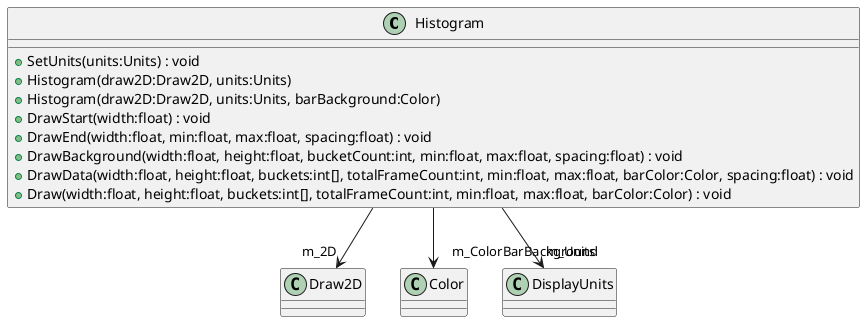 @startuml
class Histogram {
    + SetUnits(units:Units) : void
    + Histogram(draw2D:Draw2D, units:Units)
    + Histogram(draw2D:Draw2D, units:Units, barBackground:Color)
    + DrawStart(width:float) : void
    + DrawEnd(width:float, min:float, max:float, spacing:float) : void
    + DrawBackground(width:float, height:float, bucketCount:int, min:float, max:float, spacing:float) : void
    + DrawData(width:float, height:float, buckets:int[], totalFrameCount:int, min:float, max:float, barColor:Color, spacing:float) : void
    + Draw(width:float, height:float, buckets:int[], totalFrameCount:int, min:float, max:float, barColor:Color) : void
}
Histogram --> "m_2D" Draw2D
Histogram --> "m_ColorBarBackground" Color
Histogram --> "m_Units" DisplayUnits
@enduml
